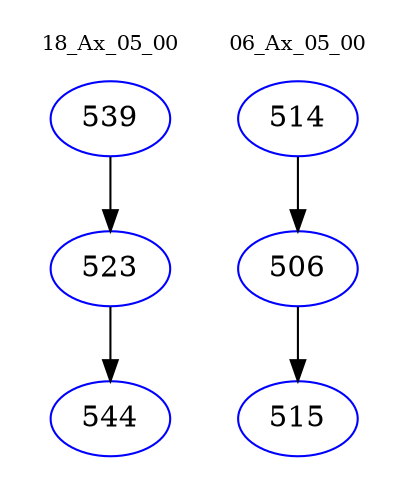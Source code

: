 digraph{
subgraph cluster_0 {
color = white
label = "18_Ax_05_00";
fontsize=10;
T0_539 [label="539", color="blue"]
T0_539 -> T0_523 [color="black"]
T0_523 [label="523", color="blue"]
T0_523 -> T0_544 [color="black"]
T0_544 [label="544", color="blue"]
}
subgraph cluster_1 {
color = white
label = "06_Ax_05_00";
fontsize=10;
T1_514 [label="514", color="blue"]
T1_514 -> T1_506 [color="black"]
T1_506 [label="506", color="blue"]
T1_506 -> T1_515 [color="black"]
T1_515 [label="515", color="blue"]
}
}
